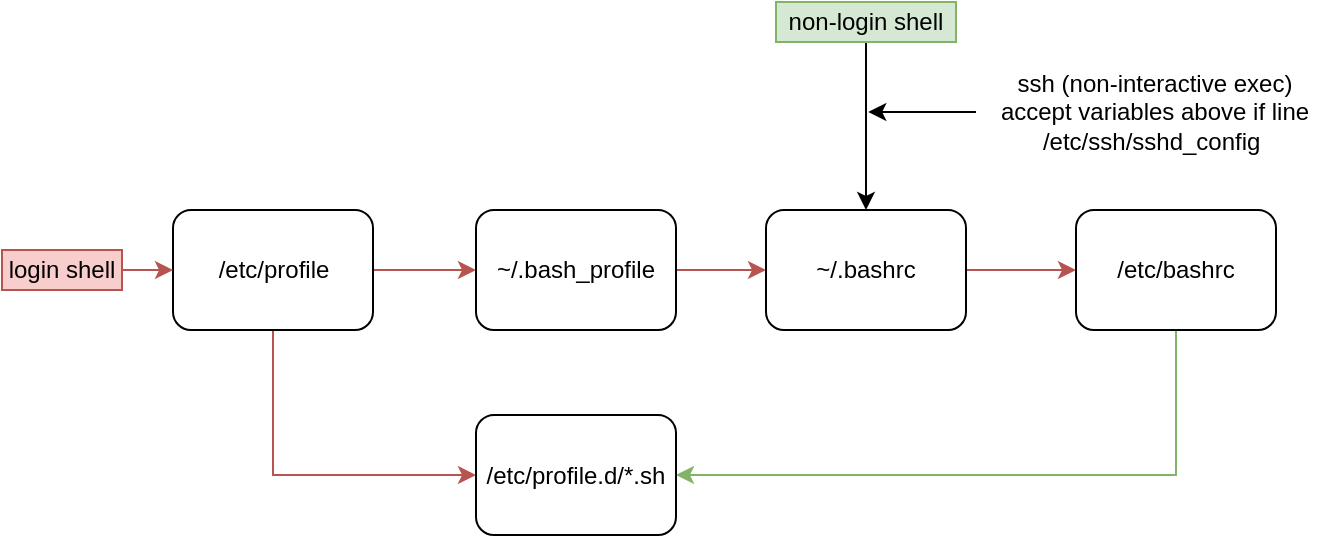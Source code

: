 <mxfile version="14.0.0" type="github">
  <diagram id="Ni9-9dgAKzMVtkzrAHX6" name="Page-1">
    <mxGraphModel dx="904" dy="509" grid="0" gridSize="10" guides="1" tooltips="1" connect="1" arrows="1" fold="1" page="1" pageScale="1" pageWidth="827" pageHeight="1169" math="0" shadow="0">
      <root>
        <mxCell id="0" />
        <mxCell id="1" parent="0" />
        <mxCell id="AAlhgor0wm0S2HbYO9D9-2" style="edgeStyle=orthogonalEdgeStyle;rounded=0;orthogonalLoop=1;jettySize=auto;html=1;exitX=0.5;exitY=1;exitDx=0;exitDy=0;entryX=0;entryY=0.5;entryDx=0;entryDy=0;fillColor=#f8cecc;strokeColor=#b85450;" parent="1" source="AAlhgor0wm0S2HbYO9D9-1" target="AAlhgor0wm0S2HbYO9D9-3" edge="1">
          <mxGeometry relative="1" as="geometry">
            <mxPoint x="254" y="290" as="targetPoint" />
            <Array as="points">
              <mxPoint x="173" y="303" />
            </Array>
          </mxGeometry>
        </mxCell>
        <mxCell id="AAlhgor0wm0S2HbYO9D9-5" value="" style="edgeStyle=orthogonalEdgeStyle;rounded=0;orthogonalLoop=1;jettySize=auto;html=1;fillColor=#f8cecc;strokeColor=#b85450;" parent="1" source="AAlhgor0wm0S2HbYO9D9-1" target="AAlhgor0wm0S2HbYO9D9-4" edge="1">
          <mxGeometry relative="1" as="geometry" />
        </mxCell>
        <mxCell id="AAlhgor0wm0S2HbYO9D9-1" value="/etc/profile" style="rounded=1;whiteSpace=wrap;html=1;" parent="1" vertex="1">
          <mxGeometry x="122.5" y="170" width="100" height="60" as="geometry" />
        </mxCell>
        <mxCell id="AAlhgor0wm0S2HbYO9D9-7" value="" style="edgeStyle=orthogonalEdgeStyle;rounded=0;orthogonalLoop=1;jettySize=auto;html=1;fillColor=#f8cecc;strokeColor=#b85450;" parent="1" source="AAlhgor0wm0S2HbYO9D9-4" target="AAlhgor0wm0S2HbYO9D9-6" edge="1">
          <mxGeometry relative="1" as="geometry" />
        </mxCell>
        <mxCell id="AAlhgor0wm0S2HbYO9D9-4" value="~/.bash_profile" style="rounded=1;whiteSpace=wrap;html=1;" parent="1" vertex="1">
          <mxGeometry x="274" y="170" width="100" height="60" as="geometry" />
        </mxCell>
        <mxCell id="AAlhgor0wm0S2HbYO9D9-9" value="" style="edgeStyle=orthogonalEdgeStyle;rounded=0;orthogonalLoop=1;jettySize=auto;html=1;fillColor=#f8cecc;strokeColor=#b85450;" parent="1" source="AAlhgor0wm0S2HbYO9D9-6" target="AAlhgor0wm0S2HbYO9D9-8" edge="1">
          <mxGeometry relative="1" as="geometry" />
        </mxCell>
        <mxCell id="AAlhgor0wm0S2HbYO9D9-6" value="~/.bashrc" style="rounded=1;whiteSpace=wrap;html=1;" parent="1" vertex="1">
          <mxGeometry x="419" y="170" width="100" height="60" as="geometry" />
        </mxCell>
        <mxCell id="AAlhgor0wm0S2HbYO9D9-11" style="edgeStyle=orthogonalEdgeStyle;rounded=0;orthogonalLoop=1;jettySize=auto;html=1;exitX=0.5;exitY=1;exitDx=0;exitDy=0;entryX=1;entryY=0.5;entryDx=0;entryDy=0;fillColor=#d5e8d4;strokeColor=#82b366;" parent="1" source="AAlhgor0wm0S2HbYO9D9-8" target="AAlhgor0wm0S2HbYO9D9-3" edge="1">
          <mxGeometry relative="1" as="geometry" />
        </mxCell>
        <mxCell id="AAlhgor0wm0S2HbYO9D9-8" value="/etc/bashrc" style="rounded=1;whiteSpace=wrap;html=1;" parent="1" vertex="1">
          <mxGeometry x="574" y="170" width="100" height="60" as="geometry" />
        </mxCell>
        <mxCell id="AAlhgor0wm0S2HbYO9D9-3" value="/etc/profile.d/*.sh" style="rounded=1;whiteSpace=wrap;html=1;" parent="1" vertex="1">
          <mxGeometry x="274" y="272.5" width="100" height="60" as="geometry" />
        </mxCell>
        <mxCell id="AAlhgor0wm0S2HbYO9D9-12" value="" style="endArrow=classic;html=1;entryX=0;entryY=0.5;entryDx=0;entryDy=0;fillColor=#f8cecc;strokeColor=#b85450;" parent="1" source="AAlhgor0wm0S2HbYO9D9-13" target="AAlhgor0wm0S2HbYO9D9-1" edge="1">
          <mxGeometry width="50" height="50" relative="1" as="geometry">
            <mxPoint x="54" y="200" as="sourcePoint" />
            <mxPoint x="94" y="180" as="targetPoint" />
          </mxGeometry>
        </mxCell>
        <mxCell id="LvXp_P2czJn_f58d01UV-5" style="edgeStyle=orthogonalEdgeStyle;rounded=0;orthogonalLoop=1;jettySize=auto;html=1;exitX=0.5;exitY=1;exitDx=0;exitDy=0;entryX=0.5;entryY=0;entryDx=0;entryDy=0;" edge="1" parent="1" source="AAlhgor0wm0S2HbYO9D9-14" target="AAlhgor0wm0S2HbYO9D9-6">
          <mxGeometry relative="1" as="geometry" />
        </mxCell>
        <mxCell id="AAlhgor0wm0S2HbYO9D9-14" value="non-login shell" style="text;html=1;strokeColor=#82b366;fillColor=#d5e8d4;align=center;verticalAlign=middle;whiteSpace=wrap;rounded=0;" parent="1" vertex="1">
          <mxGeometry x="424" y="66" width="90" height="20" as="geometry" />
        </mxCell>
        <mxCell id="AAlhgor0wm0S2HbYO9D9-13" value="login shell" style="text;html=1;strokeColor=#b85450;fillColor=#f8cecc;align=center;verticalAlign=middle;whiteSpace=wrap;rounded=0;" parent="1" vertex="1">
          <mxGeometry x="37" y="190" width="60" height="20" as="geometry" />
        </mxCell>
        <mxCell id="LvXp_P2czJn_f58d01UV-8" style="edgeStyle=orthogonalEdgeStyle;rounded=0;orthogonalLoop=1;jettySize=auto;html=1;exitX=0;exitY=0.5;exitDx=0;exitDy=0;" edge="1" parent="1" source="LvXp_P2czJn_f58d01UV-7">
          <mxGeometry relative="1" as="geometry">
            <mxPoint x="470.126" y="121" as="targetPoint" />
          </mxGeometry>
        </mxCell>
        <mxCell id="LvXp_P2czJn_f58d01UV-7" value="ssh (non-interactive exec)&lt;br&gt;accept variables above if line&lt;br&gt;/etc/ssh/sshd_config&amp;nbsp;" style="text;html=1;strokeColor=none;fillColor=none;align=center;verticalAlign=middle;whiteSpace=wrap;rounded=0;" vertex="1" parent="1">
          <mxGeometry x="524" y="111" width="179" height="20" as="geometry" />
        </mxCell>
      </root>
    </mxGraphModel>
  </diagram>
</mxfile>
